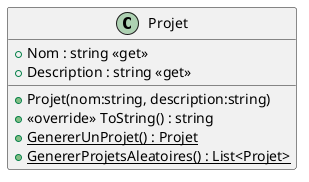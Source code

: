 @startuml
class Projet {
    + Nom : string <<get>>
    + Description : string <<get>>
    + Projet(nom:string, description:string)
    + <<override>> ToString() : string
    + {static} GenererUnProjet() : Projet
    + {static} GenererProjetsAleatoires() : List<Projet>
}
@enduml
